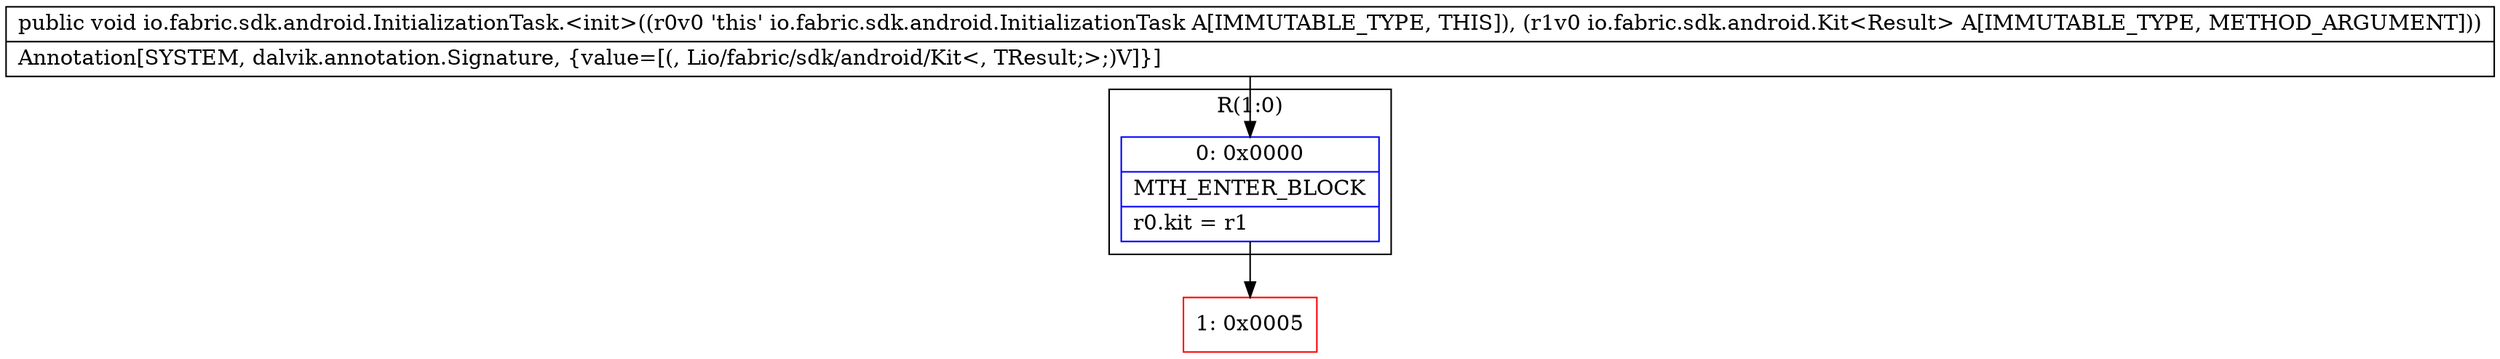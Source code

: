 digraph "CFG forio.fabric.sdk.android.InitializationTask.\<init\>(Lio\/fabric\/sdk\/android\/Kit;)V" {
subgraph cluster_Region_2133534968 {
label = "R(1:0)";
node [shape=record,color=blue];
Node_0 [shape=record,label="{0\:\ 0x0000|MTH_ENTER_BLOCK\l|r0.kit = r1\l}"];
}
Node_1 [shape=record,color=red,label="{1\:\ 0x0005}"];
MethodNode[shape=record,label="{public void io.fabric.sdk.android.InitializationTask.\<init\>((r0v0 'this' io.fabric.sdk.android.InitializationTask A[IMMUTABLE_TYPE, THIS]), (r1v0 io.fabric.sdk.android.Kit\<Result\> A[IMMUTABLE_TYPE, METHOD_ARGUMENT]))  | Annotation[SYSTEM, dalvik.annotation.Signature, \{value=[(, Lio\/fabric\/sdk\/android\/Kit\<, TResult;\>;)V]\}]\l}"];
MethodNode -> Node_0;
Node_0 -> Node_1;
}

